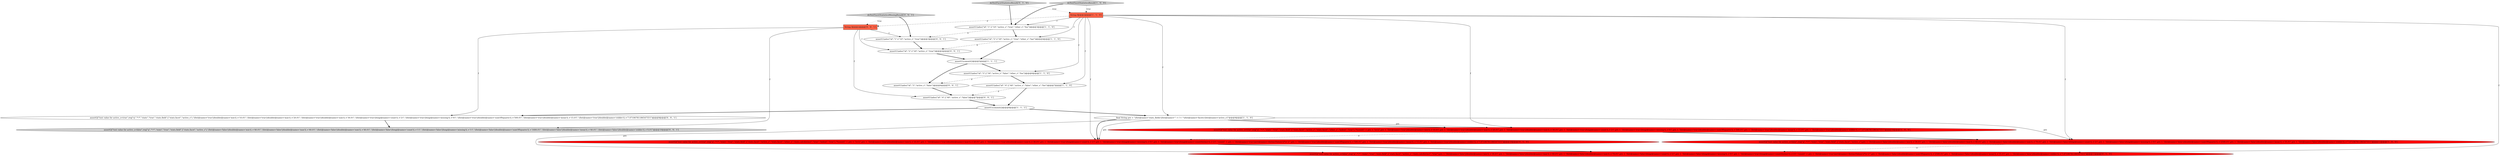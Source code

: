 digraph {
8 [style = filled, label = "final String pre = \"//lst(@name='stats_fields'(/lst(@name='\" + f + \"'(/lst(@name='facets'(/lst(@name='active_s'(\"@@@9@@@['1', '1', '0']", fillcolor = white, shape = ellipse image = "AAA0AAABBB1BBB"];
16 [style = filled, label = "assertU(adoc(\"id\",\"4\",f,\"40\",\"active_s\",\"false\"))@@@7@@@['0', '0', '1']", fillcolor = white, shape = ellipse image = "AAA0AAABBB3BBB"];
5 [style = filled, label = "assertU(adoc(\"id\",\"2\",f,\"20\",\"active_s\",\"true\",\"other_s\",\"bar\"))@@@4@@@['1', '1', '0']", fillcolor = white, shape = ellipse image = "AAA0AAABBB1BBB"];
21 [style = filled, label = "assertQ(\"test value for active_s=false\",req(\"q\",\"*:*\",\"stats\",\"true\",\"stats.field\",f,\"stats.facet\",\"active_s\"),\"//lst(@name='false'(/double(@name='min'((.='40.0'(\",\"//lst(@name='false'(/double(@name='max'((.='40.0'(\",\"//lst(@name='false'(/double(@name='sum'((.='40.0'(\",\"//lst(@name='false'(/long(@name='count'((.='1'(\",\"//lst(@name='false'(/long(@name='missing'((.='1'(\",\"//lst(@name='false'(/double(@name='sumOfSquares'((.='1600.0'(\",\"//lst(@name='false'(/double(@name='mean'((.='40.0'(\",\"//lst(@name='false'(/double(@name='stddev'((.='0.0'(\")@@@10@@@['0', '0', '1']", fillcolor = lightgray, shape = ellipse image = "AAA0AAABBB3BBB"];
12 [style = filled, label = "assertQ(\"test value for active_s=true\",req(\"q\",\"*:*\",\"stats\",\"true\",\"stats.field\",f,\"stats.facet\",\"active_s\",\"stats.facet\",\"other_s\",\"stats.calcdistinct\",\"true\",\"indent\",\"true\"),\"*(count(\" + pre + \")=1(\",pre + \"/lst(@name='true'(/double(@name='min'((.='10.0'(\",pre + \"/lst(@name='true'(/double(@name='max'((.='20.0'(\",pre + \"/lst(@name='true'(/double(@name='sum'((.='30.0'(\",pre + \"/lst(@name='true'(/long(@name='count'((.='2'(\",pre + \"/lst(@name='true'(/long(@name='missing'((.='0'(\",pre + \"/lst(@name='true'(/long(@name='countDistinct'((.='2'(\",\"count(\" + pre + \"/lst(@name='true'(/arr(@name='distinctValues'(/*)='2'\",pre + \"/lst(@name='true'(/double(@name='sumOfSquares'((.='500.0'(\",pre + \"/lst(@name='true'(/double(@name='mean'((.='15.0'(\",pre + \"/lst(@name='true'(/double(@name='stddev'((.='7.0710678118654755'(\")@@@10@@@['0', '1', '0']", fillcolor = red, shape = ellipse image = "AAA1AAABBB2BBB"];
3 [style = filled, label = "assertU(adoc(\"id\",\"1\",f,\"10\",\"active_s\",\"true\",\"other_s\",\"foo\"))@@@3@@@['1', '1', '0']", fillcolor = white, shape = ellipse image = "AAA0AAABBB1BBB"];
7 [style = filled, label = "String f@@@2@@@['1', '1', '0']", fillcolor = tomato, shape = box image = "AAA0AAABBB1BBB"];
13 [style = filled, label = "doTestFacetStatisticsResult['0', '1', '0']", fillcolor = lightgray, shape = diamond image = "AAA0AAABBB2BBB"];
15 [style = filled, label = "doTestFacetStatisticsMissingResult['0', '0', '1']", fillcolor = lightgray, shape = diamond image = "AAA0AAABBB3BBB"];
17 [style = filled, label = "assertU(adoc(\"id\",\"3\",\"active_s\",\"false\"))@@@6@@@['0', '0', '1']", fillcolor = white, shape = ellipse image = "AAA0AAABBB3BBB"];
0 [style = filled, label = "assertU(adoc(\"id\",\"3\",f,\"30\",\"active_s\",\"false\",\"other_s\",\"foo\"))@@@6@@@['1', '1', '0']", fillcolor = white, shape = ellipse image = "AAA0AAABBB1BBB"];
9 [style = filled, label = "assertU(commit())@@@5@@@['1', '1', '1']", fillcolor = white, shape = ellipse image = "AAA0AAABBB1BBB"];
19 [style = filled, label = "assertU(adoc(\"id\",\"2\",f,\"20\",\"active_s\",\"true\"))@@@4@@@['0', '0', '1']", fillcolor = white, shape = ellipse image = "AAA0AAABBB3BBB"];
20 [style = filled, label = "String f@@@2@@@['0', '0', '1']", fillcolor = tomato, shape = box image = "AAA0AAABBB3BBB"];
1 [style = filled, label = "assertU(commit())@@@8@@@['1', '1', '1']", fillcolor = white, shape = ellipse image = "AAA0AAABBB1BBB"];
18 [style = filled, label = "assertU(adoc(\"id\",\"1\",f,\"10\",\"active_s\",\"true\"))@@@3@@@['0', '0', '1']", fillcolor = white, shape = ellipse image = "AAA0AAABBB3BBB"];
2 [style = filled, label = "assertQ(\"test value for active_s=true\",req(\"q\",\"*:*\",\"stats\",\"true\",\"stats.field\",f,\"stats.facet\",\"active_s\",\"stats.facet\",\"other_s\",\"indent\",\"true\"),\"*(count(\" + pre + \")=1(\",pre + \"/lst(@name='true'(/double(@name='min'((.='10.0'(\",pre + \"/lst(@name='true'(/double(@name='max'((.='20.0'(\",pre + \"/lst(@name='true'(/double(@name='sum'((.='30.0'(\",pre + \"/lst(@name='true'(/long(@name='count'((.='2'(\",pre + \"/lst(@name='true'(/long(@name='missing'((.='0'(\",pre + \"/lst(@name='true'(/double(@name='sumOfSquares'((.='500.0'(\",pre + \"/lst(@name='true'(/double(@name='mean'((.='15.0'(\",pre + \"/lst(@name='true'(/double(@name='stddev'((.='7.0710678118654755'(\")@@@10@@@['1', '0', '0']", fillcolor = red, shape = ellipse image = "AAA1AAABBB1BBB"];
6 [style = filled, label = "assertU(adoc(\"id\",\"4\",f,\"40\",\"active_s\",\"false\",\"other_s\",\"foo\"))@@@7@@@['1', '1', '0']", fillcolor = white, shape = ellipse image = "AAA0AAABBB1BBB"];
14 [style = filled, label = "assertQ(\"test value for active_s=true\",req(\"q\",\"*:*\",\"stats\",\"true\",\"stats.field\",f,\"stats.facet\",\"active_s\"),\"//lst(@name='true'(/double(@name='min'((.='10.0'(\",\"//lst(@name='true'(/double(@name='max'((.='20.0'(\",\"//lst(@name='true'(/double(@name='sum'((.='30.0'(\",\"//lst(@name='true'(/long(@name='count'((.='2'(\",\"//lst(@name='true'(/long(@name='missing'((.='0'(\",\"//lst(@name='true'(/double(@name='sumOfSquares'((.='500.0'(\",\"//lst(@name='true'(/double(@name='mean'((.='15.0'(\",\"//lst(@name='true'(/double(@name='stddev'((.='7.0710678118654755'(\")@@@9@@@['0', '0', '1']", fillcolor = white, shape = ellipse image = "AAA0AAABBB3BBB"];
4 [style = filled, label = "assertQ(\"test value for active_s=false\",req(\"q\",\"*:*\",\"stats\",\"true\",\"stats.field\",f,\"stats.facet\",\"active_s\"),pre + \"/lst(@name='false'(/double(@name='min'((.='30.0'(\",pre + \"/lst(@name='false'(/double(@name='max'((.='40.0'(\",pre + \"/lst(@name='false'(/double(@name='sum'((.='70.0'(\",pre + \"/lst(@name='false'(/long(@name='count'((.='2'(\",pre + \"/lst(@name='false'(/long(@name='missing'((.='0'(\",pre + \"/lst(@name='false'(/double(@name='sumOfSquares'((.='2500.0'(\",pre + \"/lst(@name='false'(/double(@name='mean'((.='35.0'(\",pre + \"/lst(@name='false'(/double(@name='stddev'((.='7.0710678118654755'(\")@@@11@@@['1', '0', '0']", fillcolor = red, shape = ellipse image = "AAA1AAABBB1BBB"];
10 [style = filled, label = "doTestFacetStatisticsResult['1', '0', '0']", fillcolor = lightgray, shape = diamond image = "AAA0AAABBB1BBB"];
11 [style = filled, label = "assertQ(\"test value for active_s=false\",req(\"q\",\"*:*\",\"stats\",\"true\",\"stats.field\",f,\"stats.facet\",\"active_s\",\"stats.calcdistinct\",\"true\"),pre + \"/lst(@name='false'(/double(@name='min'((.='30.0'(\",pre + \"/lst(@name='false'(/double(@name='max'((.='40.0'(\",pre + \"/lst(@name='false'(/double(@name='sum'((.='70.0'(\",pre + \"/lst(@name='false'(/long(@name='count'((.='2'(\",pre + \"/lst(@name='false'(/long(@name='missing'((.='0'(\",pre + \"/lst(@name='true'(/long(@name='countDistinct'((.='2'(\",\"count(\" + pre + \"/lst(@name='true'(/arr(@name='distinctValues'(/*)='2'\",pre + \"/lst(@name='false'(/double(@name='sumOfSquares'((.='2500.0'(\",pre + \"/lst(@name='false'(/double(@name='mean'((.='35.0'(\",pre + \"/lst(@name='false'(/double(@name='stddev'((.='7.0710678118654755'(\")@@@11@@@['0', '1', '0']", fillcolor = red, shape = ellipse image = "AAA1AAABBB2BBB"];
7->12 [style = solid, label="f"];
8->4 [style = solid, label="pre"];
1->8 [style = bold, label=""];
9->0 [style = bold, label=""];
5->9 [style = bold, label=""];
7->6 [style = solid, label="f"];
8->11 [style = solid, label="pre"];
0->6 [style = bold, label=""];
3->18 [style = dashed, label="0"];
20->14 [style = solid, label="f"];
12->11 [style = bold, label=""];
18->19 [style = bold, label=""];
20->16 [style = solid, label="f"];
7->20 [style = dashed, label="0"];
10->3 [style = bold, label=""];
9->17 [style = bold, label=""];
15->20 [style = dotted, label="true"];
13->7 [style = dotted, label="true"];
8->2 [style = solid, label="pre"];
7->0 [style = solid, label="f"];
7->5 [style = solid, label="f"];
2->4 [style = bold, label=""];
15->18 [style = bold, label=""];
0->17 [style = dashed, label="0"];
20->19 [style = solid, label="f"];
6->1 [style = bold, label=""];
2->12 [style = dashed, label="0"];
3->5 [style = bold, label=""];
6->16 [style = dashed, label="0"];
7->3 [style = solid, label="f"];
13->3 [style = bold, label=""];
8->2 [style = bold, label=""];
19->9 [style = bold, label=""];
16->1 [style = bold, label=""];
20->21 [style = solid, label="f"];
7->2 [style = solid, label="f"];
8->12 [style = bold, label=""];
7->8 [style = solid, label="f"];
10->7 [style = dotted, label="true"];
7->11 [style = solid, label="f"];
1->14 [style = bold, label=""];
14->21 [style = bold, label=""];
4->11 [style = dashed, label="0"];
5->19 [style = dashed, label="0"];
8->12 [style = solid, label="pre"];
7->4 [style = solid, label="f"];
17->16 [style = bold, label=""];
20->18 [style = solid, label="f"];
}
